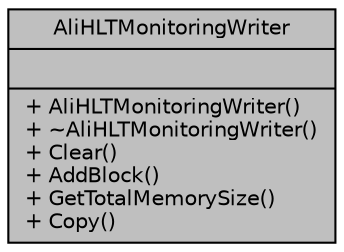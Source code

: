 digraph "AliHLTMonitoringWriter"
{
 // INTERACTIVE_SVG=YES
  bgcolor="transparent";
  edge [fontname="Helvetica",fontsize="10",labelfontname="Helvetica",labelfontsize="10"];
  node [fontname="Helvetica",fontsize="10",shape=record];
  Node1 [label="{AliHLTMonitoringWriter\n||+ AliHLTMonitoringWriter()\l+ ~AliHLTMonitoringWriter()\l+ Clear()\l+ AddBlock()\l+ GetTotalMemorySize()\l+ Copy()\l}",height=0.2,width=0.4,color="black", fillcolor="grey75", style="filled", fontcolor="black"];
}
